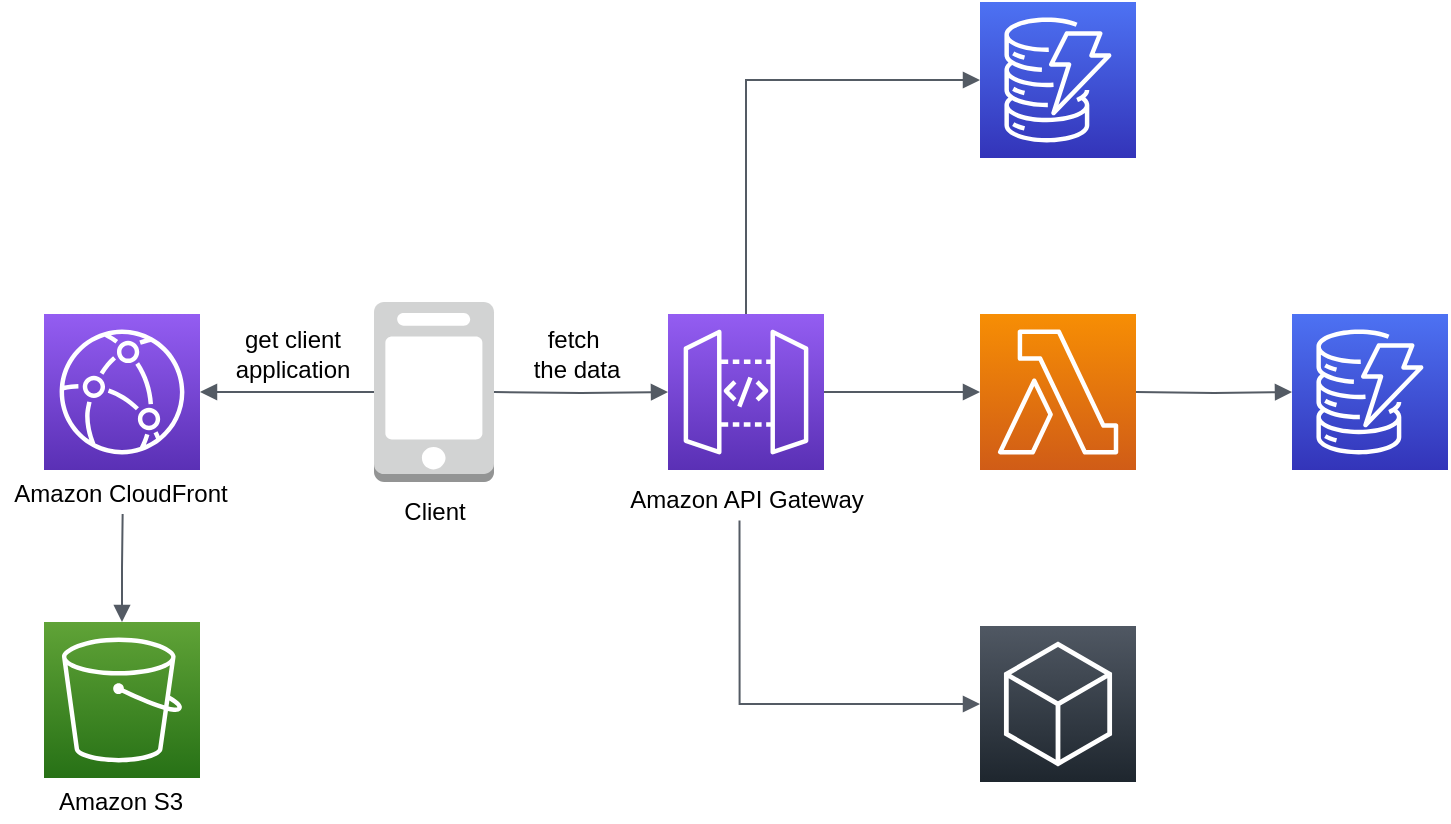 <mxfile version="14.8.0" type="device"><diagram id="rWzZkIxivO_sf78wS4mH" name="Page-1"><mxGraphModel dx="988" dy="644" grid="1" gridSize="10" guides="1" tooltips="1" connect="1" arrows="1" fold="1" page="1" pageScale="1" pageWidth="827" pageHeight="1169" math="0" shadow="0"><root><mxCell id="0"/><mxCell id="1" parent="0"/><mxCell id="mzKMlRzgla3PjWPXT3hk-8" value="" style="points=[[0,0,0],[0.25,0,0],[0.5,0,0],[0.75,0,0],[1,0,0],[0,1,0],[0.25,1,0],[0.5,1,0],[0.75,1,0],[1,1,0],[0,0.25,0],[0,0.5,0],[0,0.75,0],[1,0.25,0],[1,0.5,0],[1,0.75,0]];outlineConnect=0;fontColor=#232F3E;gradientColor=#60A337;gradientDirection=north;fillColor=#277116;strokeColor=#ffffff;dashed=0;verticalLabelPosition=bottom;verticalAlign=top;align=center;html=1;fontSize=12;fontStyle=0;aspect=fixed;shape=mxgraph.aws4.resourceIcon;resIcon=mxgraph.aws4.s3;" parent="1" vertex="1"><mxGeometry x="74" y="350" width="78" height="78" as="geometry"/></mxCell><mxCell id="mzKMlRzgla3PjWPXT3hk-9" value="" style="points=[[0,0,0],[0.25,0,0],[0.5,0,0],[0.75,0,0],[1,0,0],[0,1,0],[0.25,1,0],[0.5,1,0],[0.75,1,0],[1,1,0],[0,0.25,0],[0,0.5,0],[0,0.75,0],[1,0.25,0],[1,0.5,0],[1,0.75,0]];outlineConnect=0;fontColor=#232F3E;gradientColor=#945DF2;gradientDirection=north;fillColor=#5A30B5;strokeColor=#ffffff;dashed=0;verticalLabelPosition=bottom;verticalAlign=top;align=center;html=1;fontSize=12;fontStyle=0;aspect=fixed;shape=mxgraph.aws4.resourceIcon;resIcon=mxgraph.aws4.cloudfront;" parent="1" vertex="1"><mxGeometry x="74" y="196" width="78" height="78" as="geometry"/></mxCell><mxCell id="mzKMlRzgla3PjWPXT3hk-10" value="" style="outlineConnect=0;dashed=0;verticalLabelPosition=bottom;verticalAlign=top;align=center;html=1;shape=mxgraph.aws3.mobile_client;fillColor=#D2D3D3;gradientColor=none;" parent="1" vertex="1"><mxGeometry x="239" y="190" width="60" height="90" as="geometry"/></mxCell><mxCell id="mzKMlRzgla3PjWPXT3hk-41" value="" style="edgeStyle=orthogonalEdgeStyle;html=1;endArrow=none;elbow=vertical;startArrow=block;endFill=0;strokeColor=#545B64;rounded=0;startFill=1;exitX=1;exitY=0.5;exitDx=0;exitDy=0;exitPerimeter=0;" parent="1" source="mzKMlRzgla3PjWPXT3hk-9" edge="1"><mxGeometry width="100" relative="1" as="geometry"><mxPoint x="303" y="142" as="sourcePoint"/><mxPoint x="239" y="235" as="targetPoint"/></mxGeometry></mxCell><mxCell id="mzKMlRzgla3PjWPXT3hk-44" value="" style="edgeStyle=orthogonalEdgeStyle;html=1;endArrow=none;elbow=vertical;startArrow=block;endFill=0;strokeColor=#545B64;rounded=0;startFill=1;exitX=0.5;exitY=0;exitDx=0;exitDy=0;exitPerimeter=0;entryX=0.511;entryY=1.002;entryDx=0;entryDy=0;entryPerimeter=0;" parent="1" source="mzKMlRzgla3PjWPXT3hk-8" target="nvuE9iEfLgAJnzY0wJNR-3" edge="1"><mxGeometry width="100" relative="1" as="geometry"><mxPoint x="182" y="309" as="sourcePoint"/><mxPoint x="112.8" y="296" as="targetPoint"/></mxGeometry></mxCell><mxCell id="nvuE9iEfLgAJnzY0wJNR-1" value="Amazon S3" style="text;html=1;align=center;verticalAlign=middle;resizable=0;points=[];autosize=1;strokeColor=none;" parent="1" vertex="1"><mxGeometry x="72" y="430" width="80" height="20" as="geometry"/></mxCell><mxCell id="nvuE9iEfLgAJnzY0wJNR-3" value="Amazon CloudFront" style="text;html=1;align=center;verticalAlign=middle;resizable=0;points=[];autosize=1;strokeColor=none;" parent="1" vertex="1"><mxGeometry x="52" y="276" width="120" height="20" as="geometry"/></mxCell><mxCell id="nvuE9iEfLgAJnzY0wJNR-4" value="Client" style="text;html=1;align=center;verticalAlign=middle;resizable=0;points=[];autosize=1;strokeColor=none;" parent="1" vertex="1"><mxGeometry x="244" y="285" width="50" height="20" as="geometry"/></mxCell><mxCell id="y4rbZfo-RVhRyeoM-a5k-1" value="get client &lt;br&gt;application" style="text;html=1;align=center;verticalAlign=middle;resizable=0;points=[];autosize=1;" parent="1" vertex="1"><mxGeometry x="163" y="201" width="70" height="30" as="geometry"/></mxCell><mxCell id="z8MNZq_J0TKowlZ3meoi-1" value="" style="points=[[0,0,0],[0.25,0,0],[0.5,0,0],[0.75,0,0],[1,0,0],[0,1,0],[0.25,1,0],[0.5,1,0],[0.75,1,0],[1,1,0],[0,0.25,0],[0,0.5,0],[0,0.75,0],[1,0.25,0],[1,0.5,0],[1,0.75,0]];outlineConnect=0;fontColor=#232F3E;gradientColor=#945DF2;gradientDirection=north;fillColor=#5A30B5;strokeColor=#ffffff;dashed=0;verticalLabelPosition=bottom;verticalAlign=top;align=center;html=1;fontSize=12;fontStyle=0;aspect=fixed;shape=mxgraph.aws4.resourceIcon;resIcon=mxgraph.aws4.api_gateway;" vertex="1" parent="1"><mxGeometry x="386" y="196" width="78" height="78" as="geometry"/></mxCell><mxCell id="z8MNZq_J0TKowlZ3meoi-2" value="" style="points=[[0,0,0],[0.25,0,0],[0.5,0,0],[0.75,0,0],[1,0,0],[0,1,0],[0.25,1,0],[0.5,1,0],[0.75,1,0],[1,1,0],[0,0.25,0],[0,0.5,0],[0,0.75,0],[1,0.25,0],[1,0.5,0],[1,0.75,0]];gradientDirection=north;outlineConnect=0;fontColor=#232F3E;gradientColor=#505863;fillColor=#1E262E;strokeColor=#ffffff;dashed=0;verticalLabelPosition=bottom;verticalAlign=top;align=center;html=1;fontSize=12;fontStyle=0;aspect=fixed;shape=mxgraph.aws4.resourceIcon;resIcon=mxgraph.aws4.general;" vertex="1" parent="1"><mxGeometry x="542" y="352" width="78" height="78" as="geometry"/></mxCell><mxCell id="z8MNZq_J0TKowlZ3meoi-3" value="" style="edgeStyle=orthogonalEdgeStyle;html=1;endArrow=none;elbow=vertical;startArrow=block;endFill=0;strokeColor=#545B64;rounded=0;startFill=1;entryX=1;entryY=0.5;entryDx=0;entryDy=0;entryPerimeter=0;" edge="1" parent="1" target="mzKMlRzgla3PjWPXT3hk-10"><mxGeometry width="100" relative="1" as="geometry"><mxPoint x="386" y="235" as="sourcePoint"/><mxPoint x="382" y="331" as="targetPoint"/></mxGeometry></mxCell><mxCell id="z8MNZq_J0TKowlZ3meoi-5" value="Amazon API Gateway" style="text;html=1;align=center;verticalAlign=middle;resizable=0;points=[];autosize=1;strokeColor=none;" vertex="1" parent="1"><mxGeometry x="360" y="279" width="130" height="20" as="geometry"/></mxCell><mxCell id="z8MNZq_J0TKowlZ3meoi-11" value="" style="points=[[0,0,0],[0.25,0,0],[0.5,0,0],[0.75,0,0],[1,0,0],[0,1,0],[0.25,1,0],[0.5,1,0],[0.75,1,0],[1,1,0],[0,0.25,0],[0,0.5,0],[0,0.75,0],[1,0.25,0],[1,0.5,0],[1,0.75,0]];outlineConnect=0;fontColor=#232F3E;gradientColor=#F78E04;gradientDirection=north;fillColor=#D05C17;strokeColor=#ffffff;dashed=0;verticalLabelPosition=bottom;verticalAlign=top;align=center;html=1;fontSize=12;fontStyle=0;aspect=fixed;shape=mxgraph.aws4.resourceIcon;resIcon=mxgraph.aws4.lambda;" vertex="1" parent="1"><mxGeometry x="542" y="196" width="78" height="78" as="geometry"/></mxCell><mxCell id="z8MNZq_J0TKowlZ3meoi-12" value="" style="points=[[0,0,0],[0.25,0,0],[0.5,0,0],[0.75,0,0],[1,0,0],[0,1,0],[0.25,1,0],[0.5,1,0],[0.75,1,0],[1,1,0],[0,0.25,0],[0,0.5,0],[0,0.75,0],[1,0.25,0],[1,0.5,0],[1,0.75,0]];outlineConnect=0;fontColor=#232F3E;gradientColor=#4D72F3;gradientDirection=north;fillColor=#3334B9;strokeColor=#ffffff;dashed=0;verticalLabelPosition=bottom;verticalAlign=top;align=center;html=1;fontSize=12;fontStyle=0;aspect=fixed;shape=mxgraph.aws4.resourceIcon;resIcon=mxgraph.aws4.dynamodb;" vertex="1" parent="1"><mxGeometry x="698" y="196" width="78" height="78" as="geometry"/></mxCell><mxCell id="z8MNZq_J0TKowlZ3meoi-16" value="" style="points=[[0,0,0],[0.25,0,0],[0.5,0,0],[0.75,0,0],[1,0,0],[0,1,0],[0.25,1,0],[0.5,1,0],[0.75,1,0],[1,1,0],[0,0.25,0],[0,0.5,0],[0,0.75,0],[1,0.25,0],[1,0.5,0],[1,0.75,0]];outlineConnect=0;fontColor=#232F3E;gradientColor=#4D72F3;gradientDirection=north;fillColor=#3334B9;strokeColor=#ffffff;dashed=0;verticalLabelPosition=bottom;verticalAlign=top;align=center;html=1;fontSize=12;fontStyle=0;aspect=fixed;shape=mxgraph.aws4.resourceIcon;resIcon=mxgraph.aws4.dynamodb;" vertex="1" parent="1"><mxGeometry x="542" y="40" width="78" height="78" as="geometry"/></mxCell><mxCell id="z8MNZq_J0TKowlZ3meoi-18" value="" style="edgeStyle=orthogonalEdgeStyle;html=1;endArrow=none;elbow=vertical;startArrow=block;endFill=0;strokeColor=#545B64;rounded=0;startFill=1;entryX=1;entryY=0.5;entryDx=0;entryDy=0;entryPerimeter=0;exitX=0;exitY=0.5;exitDx=0;exitDy=0;exitPerimeter=0;" edge="1" parent="1" source="z8MNZq_J0TKowlZ3meoi-11" target="z8MNZq_J0TKowlZ3meoi-1"><mxGeometry width="100" relative="1" as="geometry"><mxPoint x="532" y="235" as="sourcePoint"/><mxPoint x="482" y="234.66" as="targetPoint"/></mxGeometry></mxCell><mxCell id="z8MNZq_J0TKowlZ3meoi-19" value="" style="edgeStyle=orthogonalEdgeStyle;html=1;endArrow=none;elbow=vertical;startArrow=block;endFill=0;strokeColor=#545B64;rounded=0;startFill=1;" edge="1" parent="1" target="z8MNZq_J0TKowlZ3meoi-11"><mxGeometry width="100" relative="1" as="geometry"><mxPoint x="698" y="235" as="sourcePoint"/><mxPoint x="632" y="235" as="targetPoint"/></mxGeometry></mxCell><mxCell id="z8MNZq_J0TKowlZ3meoi-20" value="" style="edgeStyle=orthogonalEdgeStyle;html=1;endArrow=none;elbow=vertical;startArrow=block;endFill=0;strokeColor=#545B64;rounded=0;startFill=1;entryX=0.5;entryY=0;entryDx=0;entryDy=0;entryPerimeter=0;exitX=0;exitY=0.5;exitDx=0;exitDy=0;exitPerimeter=0;" edge="1" parent="1" source="z8MNZq_J0TKowlZ3meoi-16"><mxGeometry width="100" relative="1" as="geometry"><mxPoint x="512" y="121" as="sourcePoint"/><mxPoint x="425" y="196" as="targetPoint"/><Array as="points"><mxPoint x="425" y="79"/></Array></mxGeometry></mxCell><mxCell id="z8MNZq_J0TKowlZ3meoi-23" value="" style="edgeStyle=orthogonalEdgeStyle;html=1;endArrow=none;elbow=vertical;startArrow=block;endFill=0;strokeColor=#545B64;rounded=0;startFill=1;entryX=0.475;entryY=1.01;entryDx=0;entryDy=0;entryPerimeter=0;exitX=0;exitY=0.5;exitDx=0;exitDy=0;exitPerimeter=0;" edge="1" parent="1" source="z8MNZq_J0TKowlZ3meoi-2" target="z8MNZq_J0TKowlZ3meoi-5"><mxGeometry width="100" relative="1" as="geometry"><mxPoint x="562" y="361" as="sourcePoint"/><mxPoint x="435" y="206" as="targetPoint"/><Array as="points"><mxPoint x="422" y="391"/></Array></mxGeometry></mxCell><mxCell id="z8MNZq_J0TKowlZ3meoi-24" value="fetch&amp;nbsp;&lt;br&gt;the data" style="text;html=1;align=center;verticalAlign=middle;resizable=0;points=[];autosize=1;" vertex="1" parent="1"><mxGeometry x="310" y="201" width="60" height="30" as="geometry"/></mxCell></root></mxGraphModel></diagram></mxfile>